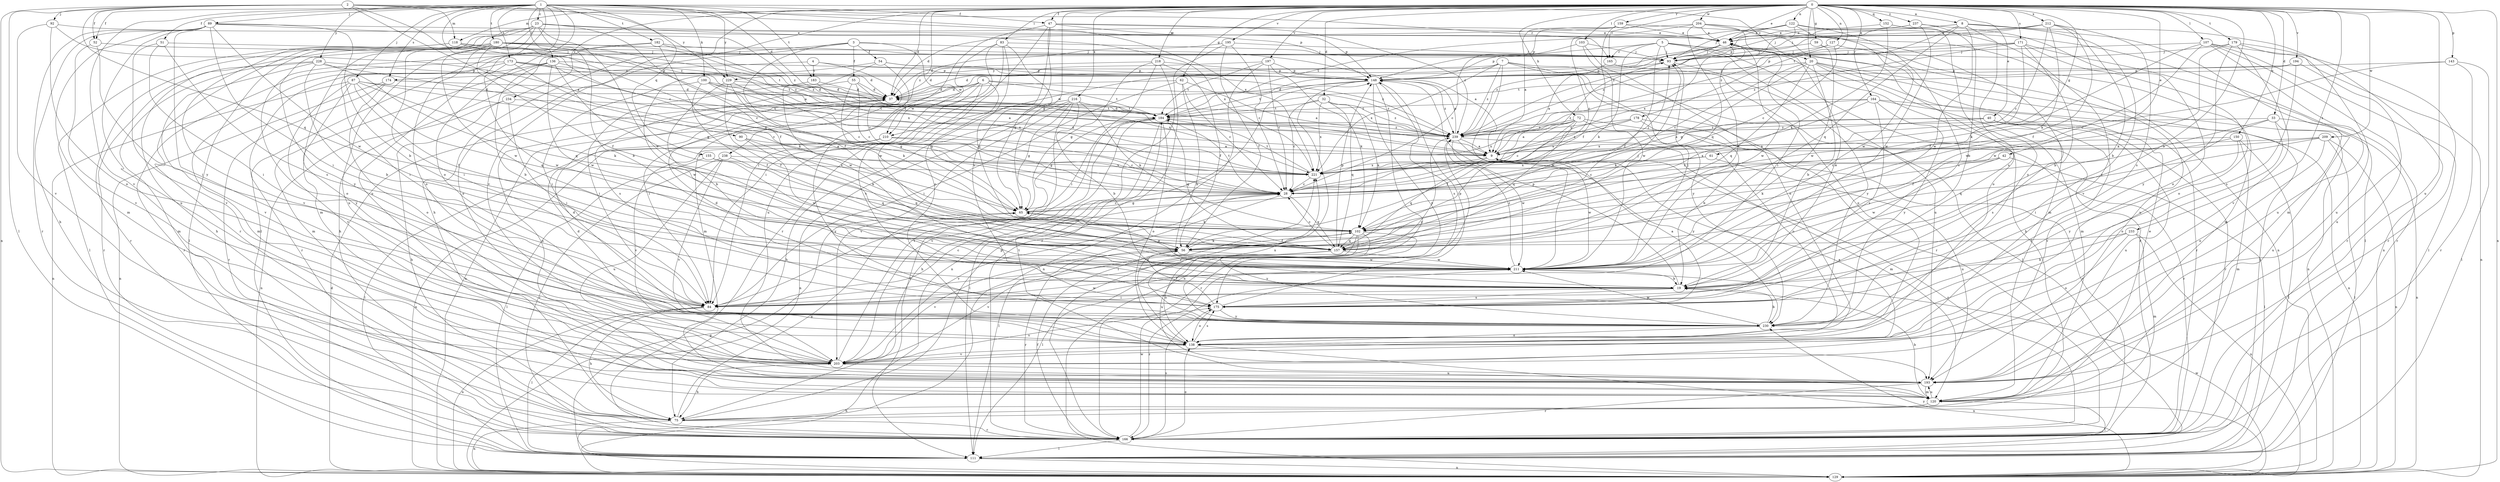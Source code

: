 strict digraph  {
0;
1;
2;
3;
4;
5;
6;
7;
8;
9;
19;
20;
23;
28;
32;
33;
37;
40;
42;
46;
47;
51;
52;
54;
55;
56;
59;
61;
62;
65;
72;
75;
83;
84;
87;
89;
90;
92;
93;
100;
102;
103;
107;
111;
118;
120;
122;
127;
129;
136;
138;
143;
148;
150;
152;
155;
157;
159;
164;
165;
166;
171;
173;
174;
175;
178;
179;
180;
182;
183;
184;
193;
194;
195;
197;
203;
204;
209;
210;
211;
212;
216;
218;
221;
228;
229;
230;
233;
234;
237;
238;
239;
0 -> 8  [label=a];
0 -> 19  [label=b];
0 -> 20  [label=c];
0 -> 32  [label=d];
0 -> 33  [label=d];
0 -> 37  [label=d];
0 -> 40  [label=e];
0 -> 42  [label=e];
0 -> 46  [label=e];
0 -> 47  [label=f];
0 -> 59  [label=g];
0 -> 61  [label=g];
0 -> 62  [label=g];
0 -> 65  [label=g];
0 -> 72  [label=h];
0 -> 75  [label=h];
0 -> 83  [label=i];
0 -> 103  [label=l];
0 -> 107  [label=l];
0 -> 118  [label=m];
0 -> 122  [label=n];
0 -> 127  [label=n];
0 -> 129  [label=n];
0 -> 143  [label=p];
0 -> 150  [label=q];
0 -> 152  [label=q];
0 -> 159  [label=r];
0 -> 164  [label=r];
0 -> 165  [label=r];
0 -> 171  [label=s];
0 -> 178  [label=t];
0 -> 179  [label=t];
0 -> 193  [label=u];
0 -> 194  [label=v];
0 -> 195  [label=v];
0 -> 197  [label=v];
0 -> 203  [label=v];
0 -> 204  [label=w];
0 -> 209  [label=w];
0 -> 212  [label=x];
0 -> 216  [label=x];
0 -> 218  [label=x];
0 -> 233  [label=z];
0 -> 234  [label=z];
0 -> 237  [label=z];
0 -> 238  [label=z];
1 -> 20  [label=c];
1 -> 23  [label=c];
1 -> 28  [label=c];
1 -> 37  [label=d];
1 -> 47  [label=f];
1 -> 51  [label=f];
1 -> 52  [label=f];
1 -> 87  [label=j];
1 -> 89  [label=j];
1 -> 100  [label=k];
1 -> 111  [label=l];
1 -> 136  [label=o];
1 -> 138  [label=o];
1 -> 155  [label=q];
1 -> 173  [label=s];
1 -> 174  [label=s];
1 -> 180  [label=t];
1 -> 182  [label=t];
1 -> 183  [label=t];
1 -> 193  [label=u];
1 -> 203  [label=v];
1 -> 221  [label=x];
1 -> 228  [label=y];
1 -> 229  [label=y];
2 -> 52  [label=f];
2 -> 90  [label=j];
2 -> 92  [label=j];
2 -> 111  [label=l];
2 -> 118  [label=m];
2 -> 129  [label=n];
2 -> 148  [label=p];
2 -> 157  [label=q];
2 -> 165  [label=r];
2 -> 229  [label=y];
2 -> 239  [label=z];
3 -> 9  [label=a];
3 -> 54  [label=f];
3 -> 55  [label=f];
3 -> 56  [label=f];
3 -> 75  [label=h];
3 -> 138  [label=o];
3 -> 210  [label=w];
4 -> 120  [label=m];
4 -> 148  [label=p];
4 -> 174  [label=s];
4 -> 183  [label=t];
5 -> 56  [label=f];
5 -> 75  [label=h];
5 -> 93  [label=j];
5 -> 102  [label=k];
5 -> 148  [label=p];
5 -> 165  [label=r];
5 -> 166  [label=r];
5 -> 193  [label=u];
6 -> 37  [label=d];
6 -> 65  [label=g];
6 -> 84  [label=i];
6 -> 129  [label=n];
6 -> 175  [label=s];
6 -> 184  [label=t];
6 -> 210  [label=w];
6 -> 239  [label=z];
7 -> 111  [label=l];
7 -> 166  [label=r];
7 -> 210  [label=w];
7 -> 211  [label=w];
7 -> 221  [label=x];
7 -> 229  [label=y];
7 -> 230  [label=y];
7 -> 239  [label=z];
8 -> 46  [label=e];
8 -> 93  [label=j];
8 -> 120  [label=m];
8 -> 129  [label=n];
8 -> 157  [label=q];
8 -> 175  [label=s];
8 -> 211  [label=w];
8 -> 230  [label=y];
8 -> 239  [label=z];
9 -> 93  [label=j];
9 -> 157  [label=q];
9 -> 166  [label=r];
9 -> 211  [label=w];
9 -> 221  [label=x];
19 -> 46  [label=e];
19 -> 84  [label=i];
19 -> 148  [label=p];
19 -> 175  [label=s];
20 -> 19  [label=b];
20 -> 28  [label=c];
20 -> 65  [label=g];
20 -> 111  [label=l];
20 -> 120  [label=m];
20 -> 129  [label=n];
20 -> 148  [label=p];
20 -> 157  [label=q];
20 -> 166  [label=r];
23 -> 19  [label=b];
23 -> 46  [label=e];
23 -> 56  [label=f];
23 -> 111  [label=l];
23 -> 120  [label=m];
23 -> 138  [label=o];
23 -> 166  [label=r];
23 -> 193  [label=u];
23 -> 211  [label=w];
23 -> 221  [label=x];
28 -> 65  [label=g];
28 -> 93  [label=j];
28 -> 111  [label=l];
28 -> 157  [label=q];
28 -> 184  [label=t];
28 -> 203  [label=v];
32 -> 28  [label=c];
32 -> 102  [label=k];
32 -> 157  [label=q];
32 -> 184  [label=t];
32 -> 221  [label=x];
32 -> 239  [label=z];
33 -> 56  [label=f];
33 -> 84  [label=i];
33 -> 129  [label=n];
33 -> 138  [label=o];
33 -> 193  [label=u];
33 -> 239  [label=z];
37 -> 184  [label=t];
37 -> 193  [label=u];
40 -> 9  [label=a];
40 -> 175  [label=s];
40 -> 193  [label=u];
40 -> 203  [label=v];
40 -> 221  [label=x];
40 -> 239  [label=z];
42 -> 102  [label=k];
42 -> 111  [label=l];
42 -> 211  [label=w];
42 -> 221  [label=x];
46 -> 93  [label=j];
46 -> 184  [label=t];
46 -> 211  [label=w];
46 -> 221  [label=x];
46 -> 239  [label=z];
47 -> 46  [label=e];
47 -> 84  [label=i];
47 -> 138  [label=o];
47 -> 148  [label=p];
47 -> 166  [label=r];
47 -> 175  [label=s];
47 -> 239  [label=z];
51 -> 84  [label=i];
51 -> 93  [label=j];
51 -> 175  [label=s];
51 -> 203  [label=v];
52 -> 84  [label=i];
52 -> 93  [label=j];
52 -> 203  [label=v];
54 -> 28  [label=c];
54 -> 84  [label=i];
54 -> 148  [label=p];
54 -> 211  [label=w];
54 -> 239  [label=z];
55 -> 28  [label=c];
55 -> 37  [label=d];
55 -> 65  [label=g];
55 -> 175  [label=s];
55 -> 221  [label=x];
56 -> 102  [label=k];
56 -> 166  [label=r];
56 -> 203  [label=v];
56 -> 211  [label=w];
59 -> 93  [label=j];
59 -> 193  [label=u];
59 -> 211  [label=w];
61 -> 28  [label=c];
61 -> 193  [label=u];
61 -> 221  [label=x];
62 -> 9  [label=a];
62 -> 19  [label=b];
62 -> 28  [label=c];
62 -> 37  [label=d];
62 -> 84  [label=i];
65 -> 28  [label=c];
65 -> 102  [label=k];
72 -> 9  [label=a];
72 -> 28  [label=c];
72 -> 56  [label=f];
72 -> 138  [label=o];
72 -> 157  [label=q];
72 -> 166  [label=r];
72 -> 221  [label=x];
72 -> 239  [label=z];
75 -> 46  [label=e];
75 -> 65  [label=g];
75 -> 129  [label=n];
75 -> 148  [label=p];
75 -> 166  [label=r];
83 -> 65  [label=g];
83 -> 84  [label=i];
83 -> 93  [label=j];
83 -> 157  [label=q];
83 -> 193  [label=u];
83 -> 211  [label=w];
84 -> 28  [label=c];
84 -> 75  [label=h];
84 -> 111  [label=l];
84 -> 129  [label=n];
84 -> 211  [label=w];
84 -> 239  [label=z];
87 -> 28  [label=c];
87 -> 37  [label=d];
87 -> 56  [label=f];
87 -> 102  [label=k];
87 -> 129  [label=n];
87 -> 157  [label=q];
87 -> 203  [label=v];
87 -> 230  [label=y];
89 -> 19  [label=b];
89 -> 46  [label=e];
89 -> 75  [label=h];
89 -> 84  [label=i];
89 -> 120  [label=m];
89 -> 166  [label=r];
89 -> 193  [label=u];
89 -> 211  [label=w];
89 -> 230  [label=y];
89 -> 239  [label=z];
90 -> 9  [label=a];
90 -> 102  [label=k];
90 -> 211  [label=w];
92 -> 9  [label=a];
92 -> 46  [label=e];
92 -> 138  [label=o];
92 -> 203  [label=v];
93 -> 148  [label=p];
93 -> 230  [label=y];
100 -> 9  [label=a];
100 -> 37  [label=d];
100 -> 56  [label=f];
100 -> 211  [label=w];
100 -> 221  [label=x];
100 -> 239  [label=z];
102 -> 56  [label=f];
102 -> 84  [label=i];
102 -> 111  [label=l];
102 -> 157  [label=q];
102 -> 193  [label=u];
102 -> 230  [label=y];
103 -> 28  [label=c];
103 -> 93  [label=j];
103 -> 138  [label=o];
103 -> 211  [label=w];
107 -> 93  [label=j];
107 -> 102  [label=k];
107 -> 111  [label=l];
107 -> 129  [label=n];
107 -> 166  [label=r];
107 -> 193  [label=u];
107 -> 211  [label=w];
111 -> 65  [label=g];
111 -> 129  [label=n];
118 -> 9  [label=a];
118 -> 28  [label=c];
118 -> 93  [label=j];
118 -> 111  [label=l];
118 -> 203  [label=v];
120 -> 19  [label=b];
120 -> 75  [label=h];
120 -> 111  [label=l];
120 -> 193  [label=u];
122 -> 46  [label=e];
122 -> 93  [label=j];
122 -> 111  [label=l];
122 -> 175  [label=s];
122 -> 184  [label=t];
122 -> 211  [label=w];
122 -> 239  [label=z];
127 -> 28  [label=c];
127 -> 93  [label=j];
127 -> 120  [label=m];
127 -> 239  [label=z];
129 -> 37  [label=d];
129 -> 211  [label=w];
129 -> 230  [label=y];
136 -> 19  [label=b];
136 -> 37  [label=d];
136 -> 56  [label=f];
136 -> 120  [label=m];
136 -> 148  [label=p];
136 -> 166  [label=r];
136 -> 211  [label=w];
138 -> 129  [label=n];
138 -> 175  [label=s];
138 -> 203  [label=v];
138 -> 221  [label=x];
143 -> 28  [label=c];
143 -> 111  [label=l];
143 -> 148  [label=p];
143 -> 166  [label=r];
148 -> 37  [label=d];
148 -> 129  [label=n];
148 -> 166  [label=r];
148 -> 175  [label=s];
148 -> 184  [label=t];
148 -> 230  [label=y];
148 -> 239  [label=z];
150 -> 9  [label=a];
150 -> 28  [label=c];
150 -> 111  [label=l];
150 -> 120  [label=m];
150 -> 230  [label=y];
152 -> 46  [label=e];
152 -> 102  [label=k];
152 -> 203  [label=v];
152 -> 230  [label=y];
155 -> 111  [label=l];
155 -> 157  [label=q];
155 -> 221  [label=x];
157 -> 28  [label=c];
157 -> 46  [label=e];
157 -> 93  [label=j];
157 -> 138  [label=o];
157 -> 148  [label=p];
157 -> 203  [label=v];
157 -> 211  [label=w];
159 -> 9  [label=a];
159 -> 37  [label=d];
159 -> 46  [label=e];
159 -> 56  [label=f];
159 -> 129  [label=n];
164 -> 102  [label=k];
164 -> 129  [label=n];
164 -> 166  [label=r];
164 -> 175  [label=s];
164 -> 184  [label=t];
164 -> 230  [label=y];
164 -> 239  [label=z];
165 -> 9  [label=a];
165 -> 138  [label=o];
166 -> 56  [label=f];
166 -> 111  [label=l];
166 -> 138  [label=o];
166 -> 175  [label=s];
166 -> 211  [label=w];
171 -> 19  [label=b];
171 -> 56  [label=f];
171 -> 93  [label=j];
171 -> 138  [label=o];
171 -> 148  [label=p];
171 -> 166  [label=r];
171 -> 239  [label=z];
173 -> 102  [label=k];
173 -> 120  [label=m];
173 -> 148  [label=p];
173 -> 166  [label=r];
173 -> 184  [label=t];
173 -> 211  [label=w];
173 -> 221  [label=x];
174 -> 37  [label=d];
174 -> 129  [label=n];
174 -> 138  [label=o];
174 -> 166  [label=r];
175 -> 9  [label=a];
175 -> 37  [label=d];
175 -> 56  [label=f];
175 -> 138  [label=o];
175 -> 148  [label=p];
175 -> 230  [label=y];
178 -> 9  [label=a];
178 -> 19  [label=b];
178 -> 166  [label=r];
178 -> 221  [label=x];
178 -> 239  [label=z];
179 -> 93  [label=j];
179 -> 166  [label=r];
179 -> 193  [label=u];
179 -> 203  [label=v];
179 -> 211  [label=w];
179 -> 230  [label=y];
180 -> 56  [label=f];
180 -> 75  [label=h];
180 -> 84  [label=i];
180 -> 93  [label=j];
180 -> 166  [label=r];
180 -> 184  [label=t];
180 -> 211  [label=w];
180 -> 221  [label=x];
180 -> 230  [label=y];
180 -> 239  [label=z];
182 -> 65  [label=g];
182 -> 84  [label=i];
182 -> 93  [label=j];
182 -> 138  [label=o];
182 -> 239  [label=z];
183 -> 37  [label=d];
183 -> 84  [label=i];
183 -> 221  [label=x];
184 -> 37  [label=d];
184 -> 65  [label=g];
184 -> 75  [label=h];
184 -> 111  [label=l];
184 -> 138  [label=o];
184 -> 157  [label=q];
184 -> 203  [label=v];
184 -> 239  [label=z];
193 -> 120  [label=m];
193 -> 166  [label=r];
193 -> 184  [label=t];
194 -> 148  [label=p];
194 -> 175  [label=s];
194 -> 184  [label=t];
194 -> 193  [label=u];
195 -> 28  [label=c];
195 -> 37  [label=d];
195 -> 56  [label=f];
195 -> 93  [label=j];
195 -> 166  [label=r];
197 -> 28  [label=c];
197 -> 37  [label=d];
197 -> 102  [label=k];
197 -> 129  [label=n];
197 -> 148  [label=p];
197 -> 184  [label=t];
203 -> 9  [label=a];
203 -> 37  [label=d];
203 -> 75  [label=h];
203 -> 175  [label=s];
203 -> 184  [label=t];
203 -> 193  [label=u];
204 -> 28  [label=c];
204 -> 46  [label=e];
204 -> 84  [label=i];
204 -> 120  [label=m];
204 -> 138  [label=o];
204 -> 148  [label=p];
204 -> 157  [label=q];
209 -> 9  [label=a];
209 -> 111  [label=l];
209 -> 129  [label=n];
209 -> 138  [label=o];
209 -> 157  [label=q];
209 -> 221  [label=x];
210 -> 9  [label=a];
210 -> 28  [label=c];
210 -> 111  [label=l];
210 -> 129  [label=n];
210 -> 203  [label=v];
210 -> 230  [label=y];
211 -> 19  [label=b];
211 -> 65  [label=g];
211 -> 93  [label=j];
211 -> 166  [label=r];
211 -> 239  [label=z];
212 -> 19  [label=b];
212 -> 28  [label=c];
212 -> 46  [label=e];
212 -> 56  [label=f];
212 -> 93  [label=j];
212 -> 102  [label=k];
212 -> 148  [label=p];
212 -> 175  [label=s];
216 -> 19  [label=b];
216 -> 65  [label=g];
216 -> 75  [label=h];
216 -> 102  [label=k];
216 -> 111  [label=l];
216 -> 129  [label=n];
216 -> 184  [label=t];
216 -> 203  [label=v];
218 -> 37  [label=d];
218 -> 56  [label=f];
218 -> 65  [label=g];
218 -> 84  [label=i];
218 -> 129  [label=n];
218 -> 148  [label=p];
221 -> 28  [label=c];
221 -> 184  [label=t];
228 -> 19  [label=b];
228 -> 65  [label=g];
228 -> 120  [label=m];
228 -> 148  [label=p];
228 -> 157  [label=q];
228 -> 166  [label=r];
228 -> 203  [label=v];
229 -> 19  [label=b];
229 -> 28  [label=c];
229 -> 37  [label=d];
229 -> 56  [label=f];
229 -> 102  [label=k];
230 -> 19  [label=b];
230 -> 37  [label=d];
230 -> 138  [label=o];
230 -> 211  [label=w];
230 -> 221  [label=x];
233 -> 19  [label=b];
233 -> 56  [label=f];
233 -> 120  [label=m];
233 -> 129  [label=n];
233 -> 138  [label=o];
234 -> 75  [label=h];
234 -> 84  [label=i];
234 -> 129  [label=n];
234 -> 184  [label=t];
237 -> 19  [label=b];
237 -> 37  [label=d];
237 -> 46  [label=e];
237 -> 138  [label=o];
237 -> 211  [label=w];
238 -> 157  [label=q];
238 -> 166  [label=r];
238 -> 193  [label=u];
238 -> 203  [label=v];
238 -> 221  [label=x];
239 -> 9  [label=a];
239 -> 120  [label=m];
239 -> 148  [label=p];
239 -> 166  [label=r];
239 -> 211  [label=w];
239 -> 230  [label=y];
}

